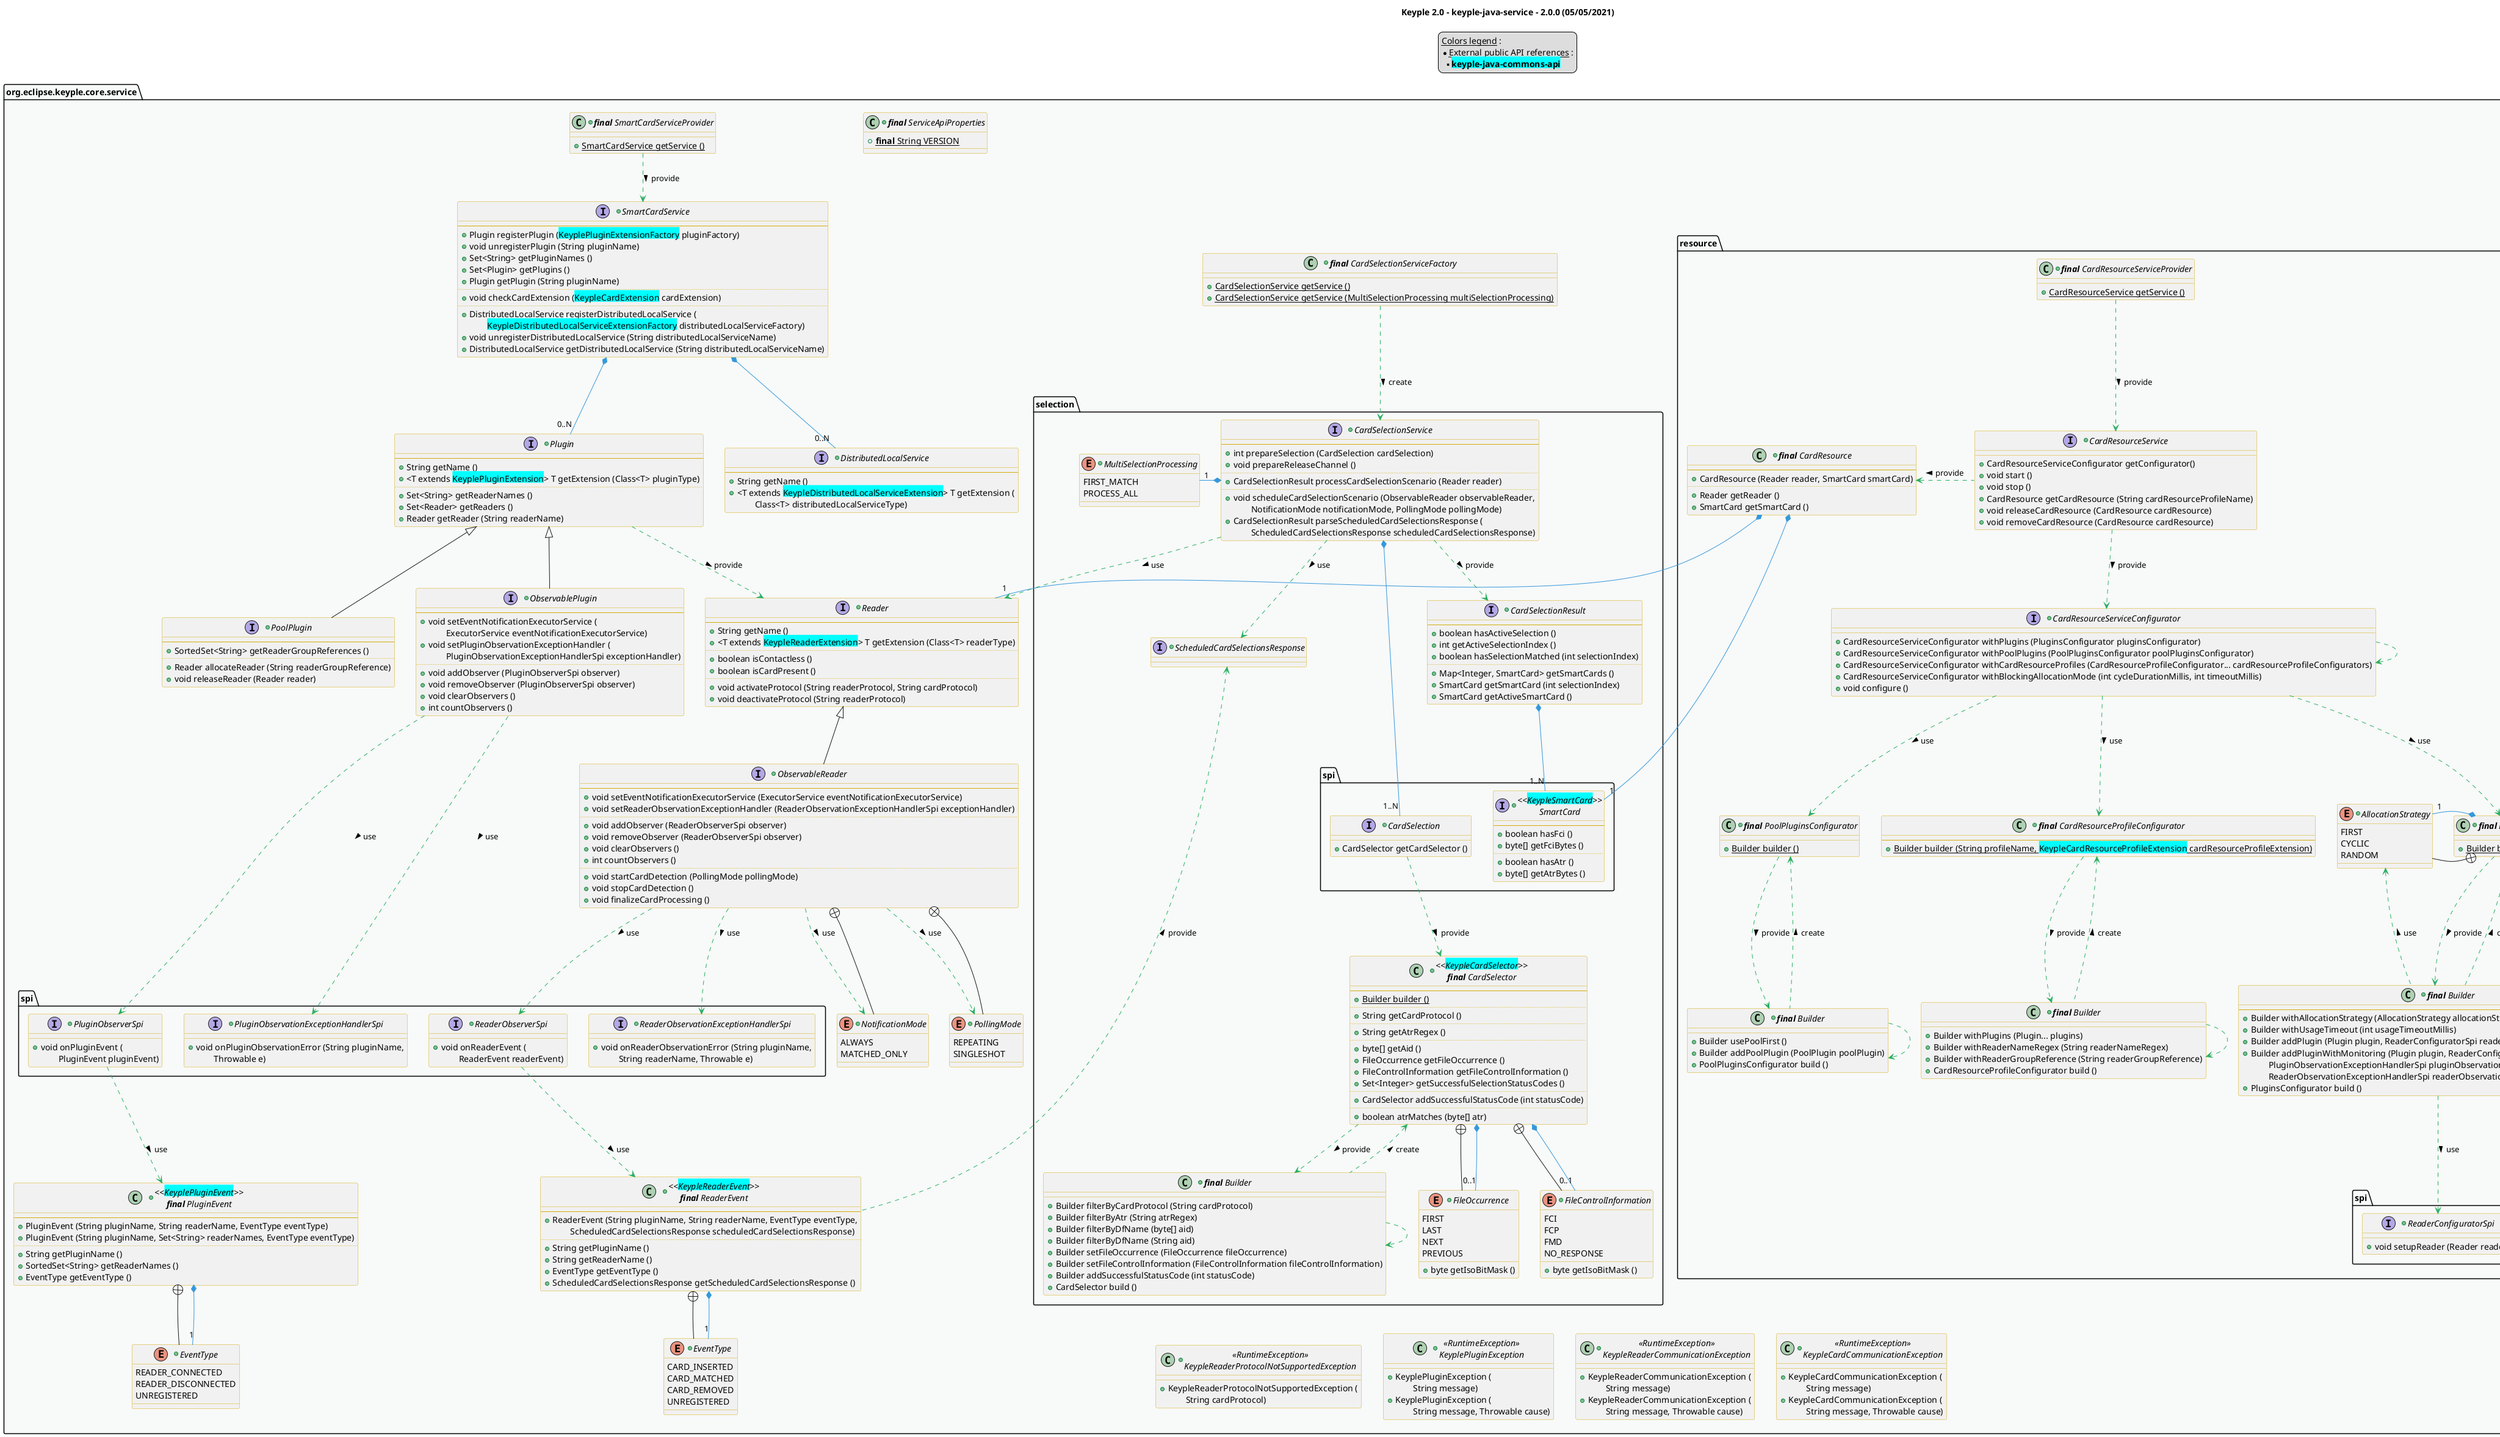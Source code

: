 @startuml
title
    Keyple 2.0 - keyple-java-service - 2.0.0 (05/05/2021)
end title

' == THEME ==

'Couleurs issues de : https://htmlcolorcodes.com/fr/tableau-de-couleur/tableau-de-couleur-design-plat/
!define C_GREY1 F8F9F9
!define C_GREY2 F2F3F4
!define C_GREY3 E5E7E9
!define C_GREY4 D7DBDD
!define C_GREY5 CACFD2
!define C_GREY6 BDC3C7
!define C_LINK 3498DB
!define C_USE 27AE60

skinparam Shadowing false
skinparam ClassFontStyle italic
skinparam ClassBorderColor #D4AC0D
skinparam stereotypeABorderColor #A9DCDF
skinparam stereotypeIBorderColor #B4A7E5
skinparam stereotypeCBorderColor #ADD1B2
skinparam stereotypeEBorderColor #EB93DF
' Red
skinparam ClassBackgroundColor<<red>> #FDEDEC
skinparam ClassBorderColor<<red>> #E74C3C
hide <<red>> stereotype
' Purple
skinparam ClassBackgroundColor<<purple>> #F4ECF7
skinparam ClassBorderColor<<purple>> #8E44AD
hide <<purple>> stereotype
' blue
skinparam ClassBackgroundColor<<blue>> #EBF5FB
skinparam ClassBorderColor<<blue>> #3498DB
hide <<blue>> stereotype
' Green
skinparam ClassBackgroundColor<<green>> #E9F7EF
skinparam ClassBorderColor<<green>> #27AE60
hide <<green>> stereotype
' Grey
skinparam ClassBackgroundColor<<grey>> #EAECEE
skinparam ClassBorderColor<<grey>> #2C3E50
hide <<grey>> stereotype

' == CONTENT ==

legend top
    __Colors legend__ :
    * __External public API references__ :
    ** <back:cyan>**keyple-java-commons-api**</back>
end legend

package "org.eclipse.keyple.core.service" as service {
    ' SPI
    package spi {
        +interface PluginObserverSpi {
            +void onPluginEvent (
                \tPluginEvent pluginEvent)
        }
        +interface PluginObservationExceptionHandlerSpi {
            +void onPluginObservationError (String pluginName,
                \tThrowable e)
        }
        +interface ReaderObserverSpi {
            +void onReaderEvent (
                \tReaderEvent readerEvent)
        }
        +interface ReaderObservationExceptionHandlerSpi {
            +void onReaderObservationError (String pluginName,
                \tString readerName, Throwable e)
        }
    }
    ' SERVICE

    ' Card Resource Service
    package resource {
        +class "**final** CardResourceServiceProvider" as CardResourceServiceProvider {
            +{static} CardResourceService getService ()
        }

        +interface CardResourceService {
            +CardResourceServiceConfigurator getConfigurator()
            +void start ()
            +void stop ()
            +CardResource getCardResource (String cardResourceProfileName)
            +void releaseCardResource (CardResource cardResource)
            +void removeCardResource (CardResource cardResource)
        }

        +interface CardResourceServiceConfigurator {
            +CardResourceServiceConfigurator withPlugins (PluginsConfigurator pluginsConfigurator)
            +CardResourceServiceConfigurator withPoolPlugins (PoolPluginsConfigurator poolPluginsConfigurator)
            +CardResourceServiceConfigurator withCardResourceProfiles (CardResourceProfileConfigurator... cardResourceProfileConfigurators)
            +CardResourceServiceConfigurator withBlockingAllocationMode (int cycleDurationMillis, int timeoutMillis)
            +void configure ()
        }

        +class "**final** PluginsConfigurator" as PluginsConfigurator {
            +{static} Builder builder ()
        }
        +class "**final** Builder" as PluginsConfiguratorBuilder {
            --
            +Builder withAllocationStrategy (AllocationStrategy allocationStrategy)
            +Builder withUsageTimeout (int usageTimeoutMillis)
            +Builder addPlugin (Plugin plugin, ReaderConfiguratorSpi readerConfiguratorSpi)
            +Builder addPluginWithMonitoring (Plugin plugin, ReaderConfiguratorSpi readerConfiguratorSpi
                \tPluginObservationExceptionHandlerSpi pluginObservationExceptionHandlerSpi,
                \tReaderObservationExceptionHandlerSpi readerObservationExceptionHandlerSpi)
            +PluginsConfigurator build ()
        }
        +enum AllocationStrategy {
            FIRST
            CYCLIC
            RANDOM
        }

        +class "**final** PoolPluginsConfigurator" as PoolPluginsConfigurator {
            +{static} Builder builder ()
        }
        +class "**final** Builder" as PoolPluginsConfiguratorBuilder {
            +Builder usePoolFirst ()
            +Builder addPoolPlugin (PoolPlugin poolPlugin)
            +PoolPluginsConfigurator build ()
        }

        +class "**final** CardResourceProfileConfigurator" as CardResourceProfileConfigurator {
            --
            +{static} Builder builder (String profileName, <back:cyan>KeypleCardResourceProfileExtension</back> cardResourceProfileExtension)
        }
        +class "**final** Builder" as CardResourceProfileConfiguratorBuilder {
            +Builder withPlugins (Plugin... plugins)
            +Builder withReaderNameRegex (String readerNameRegex)
            +Builder withReaderGroupReference (String readerGroupReference)
            +CardResourceProfileConfigurator build ()
        }

        +class "**final** CardResource" as CardResource {
            --
            +CardResource (Reader reader, SmartCard smartCard)
            ..
            +Reader getReader ()
            +SmartCard getSmartCard ()
        }

        package "spi" as resourceSpi {
            +interface ReaderConfiguratorSpi {
                +void setupReader (Reader reader)
            }
        }
    }

    together {
        +class "**final** ServiceApiProperties" as ApiProperties {
            +{static} **final** String VERSION
        }
        +class "**final** SmartCardServiceProvider" as SmartCardServiceProvider {
            +{static} SmartCardService getService ()
        }
        +interface SmartCardService {
            --
            +Plugin registerPlugin (<back:cyan>KeyplePluginExtensionFactory</back> pluginFactory)
            +void unregisterPlugin (String pluginName)
            +Set<String> getPluginNames ()
            +Set<Plugin> getPlugins ()
            +Plugin getPlugin (String pluginName)
            ..
            +void checkCardExtension (<back:cyan>KeypleCardExtension</back> cardExtension)
            ..
            +DistributedLocalService registerDistributedLocalService (
                \t<back:cyan>KeypleDistributedLocalServiceExtensionFactory</back> distributedLocalServiceFactory)
            +void unregisterDistributedLocalService (String distributedLocalServiceName)
            +DistributedLocalService getDistributedLocalService (String distributedLocalServiceName)
        }
        +interface Plugin {
            --
            +String getName ()
            +<T extends <back:cyan>KeyplePluginExtension</back>> T getExtension (Class<T> pluginType)
            ..
            +Set<String> getReaderNames ()
            +Set<Reader> getReaders ()
            +Reader getReader (String readerName)
        }
        +interface DistributedLocalService {
            --
            +String getName ()
            +<T extends <back:cyan>KeypleDistributedLocalServiceExtension</back>> T getExtension (
                \tClass<T> distributedLocalServiceType)
        }
        +interface ObservablePlugin extends Plugin {
            --
            +void setEventNotificationExecutorService (
                \tExecutorService eventNotificationExecutorService)
            +void setPluginObservationExceptionHandler (
                \tPluginObservationExceptionHandlerSpi exceptionHandler)
            ..
            +void addObserver (PluginObserverSpi observer)
            +void removeObserver (PluginObserverSpi observer)
            +void clearObservers ()
            +int countObservers ()
        }
        +interface PoolPlugin extends Plugin {
            --
            +SortedSet<String> getReaderGroupReferences ()
            ..
            +Reader allocateReader (String readerGroupReference)
            +void releaseReader (Reader reader)
        }
        +interface Reader {
            --
            +String getName ()
            +<T extends <back:cyan>KeypleReaderExtension</back>> T getExtension (Class<T> readerType)
            ..
            +boolean isContactless ()
            +boolean isCardPresent ()
            ..
            +void activateProtocol (String readerProtocol, String cardProtocol)
            +void deactivateProtocol (String readerProtocol)
        }
        +interface ObservableReader extends Reader {
            --
            +void setEventNotificationExecutorService (ExecutorService eventNotificationExecutorService)
            +void setReaderObservationExceptionHandler (ReaderObservationExceptionHandlerSpi exceptionHandler)
            ..
            +void addObserver (ReaderObserverSpi observer)
            +void removeObserver (ReaderObserverSpi observer)
            +void clearObservers ()
            +int countObservers ()
            ..
            +void startCardDetection (PollingMode pollingMode)
            +void stopCardDetection ()
            +void finalizeCardProcessing ()
        }
    }
    +enum NotificationMode {
        ALWAYS
        MATCHED_ONLY
    }
    +enum PollingMode {
        REPEATING
        SINGLESHOT
    }
    +class "<<<back:cyan>KeypleReaderEvent</back>>>\n**final** ReaderEvent" as ReaderEvent {
        --
        +ReaderEvent (String pluginName, String readerName, EventType eventType,
            \tScheduledCardSelectionsResponse scheduledCardSelectionsResponse)
        ..
        +String getPluginName ()
        +String getReaderName ()
        +EventType getEventType ()
        +ScheduledCardSelectionsResponse getScheduledCardSelectionsResponse ()
    }
    +enum "EventType" as ReaderEventType {
        CARD_INSERTED
        CARD_MATCHED
        CARD_REMOVED
        UNREGISTERED
    }
    +class "<<<back:cyan>KeyplePluginEvent</back>>>\n**final** PluginEvent" as PluginEvent {
        --
        +PluginEvent (String pluginName, String readerName, EventType eventType)
        +PluginEvent (String pluginName, Set<String> readerNames, EventType eventType)
        ..
        +String getPluginName ()
        +SortedSet<String> getReaderNames ()
        +EventType getEventType ()
    }
    +enum "EventType" as PluginEventType {
        READER_CONNECTED
        READER_DISCONNECTED
        UNREGISTERED
    }
    ' SELECTION
    +class "**final** CardSelectionServiceFactory" as CardSelectionServiceFactory {
        +{static} CardSelectionService getService ()
        +{static} CardSelectionService getService (MultiSelectionProcessing multiSelectionProcessing)
    }
    package selection {
        ' Selection
        +interface CardSelectionService {
            --
            +int prepareSelection (CardSelection cardSelection)
            +void prepareReleaseChannel ()
            ..
            +CardSelectionResult processCardSelectionScenario (Reader reader)
            ..
            +void scheduleCardSelectionScenario (ObservableReader observableReader,
                \tNotificationMode notificationMode, PollingMode pollingMode)
            +CardSelectionResult parseScheduledCardSelectionsResponse (
                \tScheduledCardSelectionsResponse scheduledCardSelectionsResponse)
        }
        +enum MultiSelectionProcessing {
            FIRST_MATCH
            PROCESS_ALL
        }

        ' Card Extension SPI
        package "spi" as selectionSpi {
            +interface CardSelection {
                +CardSelector getCardSelector ()
            }
            +interface "<<<back:cyan>KeypleSmartCard</back>>>\nSmartCard" as SmartCard {
                --
                +boolean hasFci ()
                +byte[] getFciBytes ()
                ..
                +boolean hasAtr ()
                +byte[] getAtrBytes ()
            }
        }
        +class "<<<back:cyan>KeypleCardSelector</back>>>\n**final** CardSelector" as CardSelector {
            --
            +{static} Builder builder ()
            ..
            +String getCardProtocol ()
            ..
            +String getAtrRegex ()
            ..
            +byte[] getAid ()
            +FileOccurrence getFileOccurrence ()
            +FileControlInformation getFileControlInformation ()
            +Set<Integer> getSuccessfulSelectionStatusCodes ()
            ..
            +CardSelector addSuccessfulStatusCode (int statusCode)
            ..
            +boolean atrMatches (byte[] atr)
        }
        +class "**final** Builder" as CardSelectorBuilder {
            +Builder filterByCardProtocol (String cardProtocol)
            +Builder filterByAtr (String atrRegex)
            +Builder filterByDfName (byte[] aid)
            +Builder filterByDfName (String aid)
            +Builder setFileOccurrence (FileOccurrence fileOccurrence)
            +Builder setFileControlInformation (FileControlInformation fileControlInformation)
            +Builder addSuccessfulStatusCode (int statusCode)
            +CardSelector build ()
        }
        +enum FileOccurrence {
            FIRST
            LAST
            NEXT
            PREVIOUS
            +byte getIsoBitMask ()
        }
        +enum FileControlInformation {
            FCI
            FCP
            FMD
            NO_RESPONSE
            +byte getIsoBitMask ()
        }
        +interface CardSelectionResult {
            --
            +boolean hasActiveSelection ()
            +int getActiveSelectionIndex ()
            +boolean hasSelectionMatched (int selectionIndex)
            ..
            +Map<Integer, SmartCard> getSmartCards ()
            +SmartCard getSmartCard (int selectionIndex)
            +SmartCard getActiveSmartCard ()
        }
        +interface ScheduledCardSelectionsResponse {
        }
    }
    ' EXCEPTIONS
    together {
        +class "<<RuntimeException>>\nKeyplePluginException" as KeyplePluginException {
            +KeyplePluginException (
                \tString message)
            +KeyplePluginException (
                \tString message, Throwable cause)
        }
        +class "<<RuntimeException>>\nKeypleReaderCommunicationException" as KeypleReaderCommunicationException {
            +KeypleReaderCommunicationException (
                \tString message)
            +KeypleReaderCommunicationException (
                \tString message, Throwable cause)
        }
        +class "<<RuntimeException>>\nKeypleReaderProtocolNotSupportedException" as KeypleReaderProtocolNotSupportedException {
            +KeypleReaderProtocolNotSupportedException (
                \tString cardProtocol)
        }
        +class "<<RuntimeException>>\nKeypleCardCommunicationException" as KeypleCardCommunicationException {
            +KeypleCardCommunicationException (
                \tString message)
            +KeypleCardCommunicationException (
                \tString message, Throwable cause)
        }
    }
}

' Associations
'LocalServiceClient ..> RemoteServiceParameters #C_USE : use >

SmartCardServiceProvider ..> SmartCardService #C_USE : provide >

SmartCardService *-- "0..N" Plugin #C_LINK
SmartCardService *-- "0..N" DistributedLocalService #C_LINK

PluginEvent +-- PluginEventType
PluginEvent *-- "1" PluginEventType #C_LINK

ObservableReader +-- NotificationMode
ObservableReader ..> NotificationMode #C_USE : use >
ObservableReader +-- PollingMode
ObservableReader ..> PollingMode #C_USE : use >

ReaderEvent +-- ReaderEventType
ReaderEvent *-- "1" ReaderEventType #C_LINK
ReaderEvent .up.> ScheduledCardSelectionsResponse #C_USE : provide >

CardSelectionServiceFactory ..> CardSelectionService #C_USE : create >

CardSelectionService *-left- "1" MultiSelectionProcessing #C_LINK
CardSelectionService *-- "1..N" CardSelection #C_LINK

CardSelectionResult *-- "1..N" SmartCard #C_LINK

CardSelector ..> CardSelectorBuilder #C_USE : provide >
CardSelector +-- FileOccurrence
CardSelector *-- "0..1" FileOccurrence #C_LINK
CardSelector +-- FileControlInformation
CardSelector *-- "0..1" FileControlInformation #C_LINK

CardSelectorBuilder ..> CardSelectorBuilder #C_USE
CardSelectorBuilder .up.> CardSelector #C_USE : create >

CardResourceServiceProvider ..> CardResourceService #C_USE : provide >

CardResourceService .left.> CardResource #C_USE : provide >
CardResourceService ..> CardResourceServiceConfigurator #C_USE : provide >

CardResource *-- "1" Reader #C_LINK
CardResource *-- "1" SmartCard #C_LINK

CardResourceServiceConfigurator ..> CardResourceServiceConfigurator #C_USE
CardResourceServiceConfigurator ..> PluginsConfigurator #C_USE : use >
CardResourceServiceConfigurator ..> PoolPluginsConfigurator #C_USE : use >
CardResourceServiceConfigurator ..> CardResourceProfileConfigurator #C_USE : use >

PluginsConfigurator ..> PluginsConfiguratorBuilder #C_USE : provide >
PluginsConfigurator +-right- AllocationStrategy
PluginsConfigurator *-right- "1" AllocationStrategy #C_LINK

PluginsConfiguratorBuilder ..> PluginsConfiguratorBuilder #C_USE
PluginsConfiguratorBuilder .up.> AllocationStrategy #C_USE : use >
PluginsConfiguratorBuilder ..> ReaderConfiguratorSpi #C_USE : use >
PluginsConfiguratorBuilder .up.> PluginsConfigurator #C_USE : create >

PoolPluginsConfigurator ..> PoolPluginsConfiguratorBuilder #C_USE : provide >

PoolPluginsConfiguratorBuilder ..> PoolPluginsConfiguratorBuilder #C_USE
PoolPluginsConfiguratorBuilder .up.> PoolPluginsConfigurator #C_USE : create >

CardResourceProfileConfigurator ..> CardResourceProfileConfiguratorBuilder #C_USE : provide >

CardResourceProfileConfiguratorBuilder ..> CardResourceProfileConfiguratorBuilder #C_USE
CardResourceProfileConfiguratorBuilder .up.> CardResourceProfileConfigurator #C_USE : create >

Plugin ..> Reader #C_USE : provide >

CardSelectionService ..> ScheduledCardSelectionsResponse #C_USE : use >
CardSelectionService ..> Reader #C_USE : use >
CardSelectionService ..> CardSelectionResult #C_USE : provide >

ObservablePlugin ..> PluginObserverSpi #C_USE : use >
ObservablePlugin ..> PluginObservationExceptionHandlerSpi #C_USE : use >

PluginObserverSpi ..> PluginEvent #C_USE : use >

ObservableReader ..> ReaderObserverSpi #C_USE : use >
ObservableReader ..> ReaderObservationExceptionHandlerSpi #C_USE : use >

ReaderObserverSpi ..> ReaderEvent #C_USE : use >

CardSelection ..> CardSelector #C_USE : provide >

' == LAYOUT ==

FileOccurrence -[hidden]- KeyplePluginException
KeypleReaderCommunicationException -[hidden]right- KeypleCardCommunicationException

' == STYLE ==

package service #C_GREY1 {}
package spi #C_GREY2 {}
package selection #C_GREY2 {}
package selectionSpi #C_GREY3 {}
package resource #C_GREY2 {}
package resourceSpi #C_GREY3 {}

@enduml
